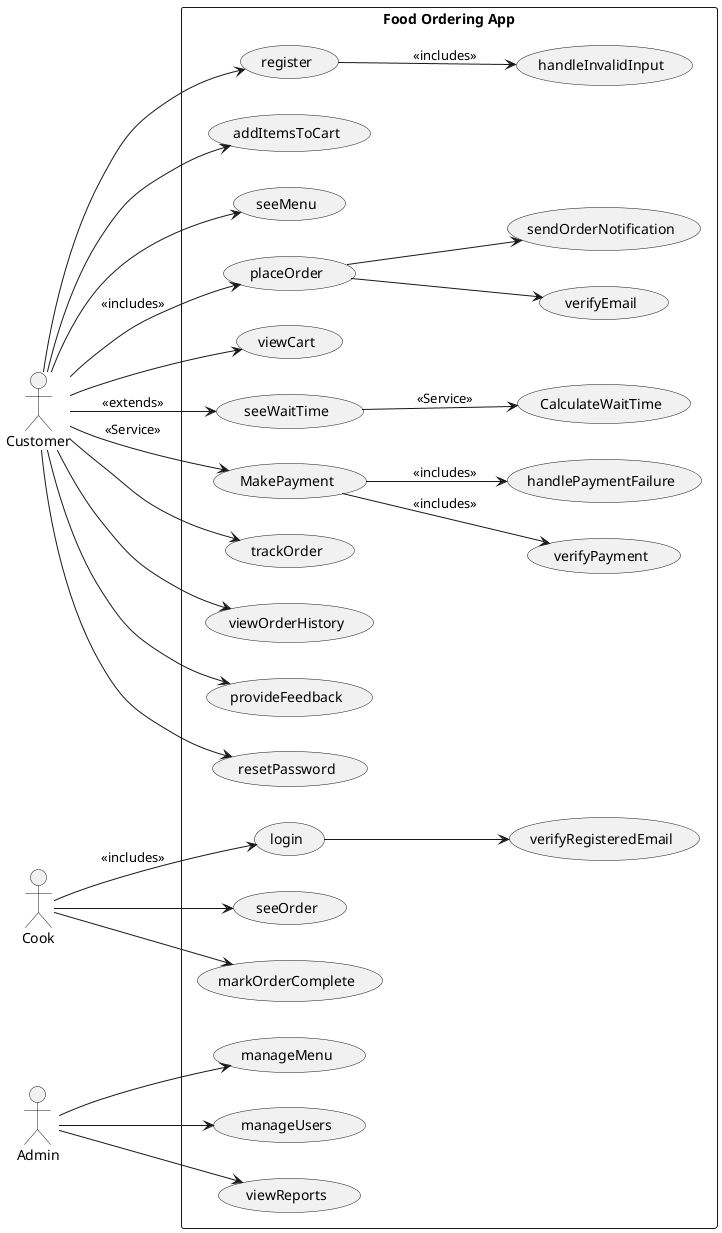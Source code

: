 @startuml DesignUpdate2
left to right direction 
actor Customer
actor Cook
actor Admin

rectangle "Food Ordering App" {
    
    Customer --> (register)
    Customer --> (addItemsToCart)
    Customer --> (seeMenu)
    Customer --> (placeOrder) : <<includes>>
    (placeOrder) --> (verifyEmail)
    Customer --> (viewCart)
    Customer --> (seeWaitTime) : <<extends>>
    (seeWaitTime) --> (CalculateWaitTime) : <<Service>>
    Customer --> (MakePayment) : <<Service>>
    Customer --> (trackOrder)
    Customer --> (viewOrderHistory)
    Customer --> (provideFeedback)
    Customer --> (resetPassword)
    
    Cook --> (login) : <<includes>>
    (login) --> (verifyRegisteredEmail)
    Cook --> (seeOrder)
    Cook --> (markOrderComplete)

    Admin --> (manageMenu)
    Admin --> (manageUsers)
    Admin --> (viewReports)
    
    (placeOrder) --> (sendOrderNotification)
    (MakePayment) --> (verifyPayment) : <<includes>>
    (MakePayment) --> (handlePaymentFailure) : <<includes>>
    (register) --> (handleInvalidInput) : <<includes>>
}

@enduml
©